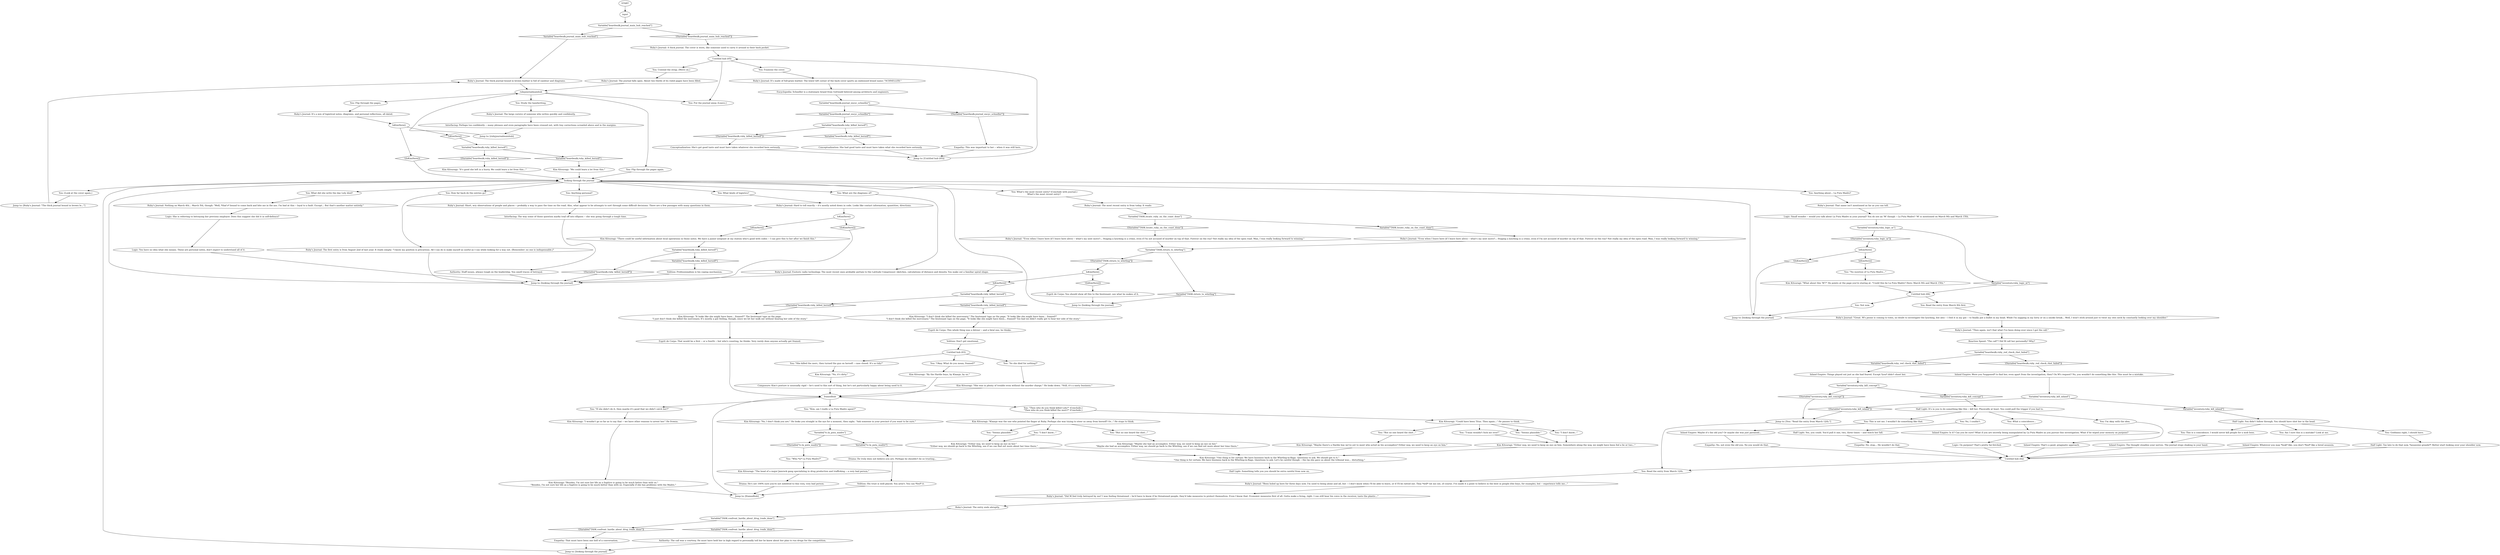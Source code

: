 # INVENTORY / RUBY'S JOURNAL
# Here you can learn about Ruby's involvement with La Puta Madre.
# ==================================================
digraph G {
	  0 [label="START"];
	  1 [label="input"];
	  2 [label="Empathy: No, stop... He wouldn't do that."];
	  3 [label="Kim Kitsuragi: \"Either way, we need to keep an eye on him. Somewhere along the way, we might have been fed a lie or two...\""];
	  4 [label="You: Put the journal away. [Leave.]"];
	  5 [label="Encyclopedia: Schneller is a stationary brand from Gottwald beloved among architects and engineers."];
	  6 [label="Ruby's Journal: The large cursive of someone who writes quickly and confidently."];
	  7 [label="You: What did she write the day Lely died?"];
	  8 [label="You: Read the entry from March 12th."];
	  9 [label="Variable[\"boardwalk.ruby_killed_herself\"]"];
	  10 [label="Variable[\"boardwalk.ruby_killed_herself\"]", shape=diamond];
	  11 [label="!(Variable[\"boardwalk.ruby_killed_herself\"])", shape=diamond];
	  12 [label="framedhub"];
	  13 [label="Kim Kitsuragi: \"Maybe there's a Hardie boy we've yet to meet who acted as his accomplice? Either way, we need to keep an eye on him.\""];
	  14 [label="IsKimHere()"];
	  15 [label="IsKimHere()", shape=diamond];
	  16 [label="!(IsKimHere())", shape=diamond];
	  17 [label="You: \"No mention of La Puta Madre...\""];
	  18 [label="Conceptualization: She's got good taste and must have taken whatever she recorded here seriously."];
	  19 [label="Ruby's Journal: It's a mix of logistical notes, diagrams, and personal reflections, all dated."];
	  20 [label="Ruby's Journal: The first entry is from August 2nd of last year. It reads simply: \"I know my position is precarious. All I can do is make myself as useful as I can while looking for a way out. (Remember: no one is indispensable.)\""];
	  21 [label="Ruby's Journal: Hard to tell exactly -- it's mostly noted down in code. Looks like contact information, quantities, directions."];
	  22 [label="Ruby's Journal: \"Been holed up here for three days now. I'm used to being alone and all, but -- I don't know when I'll be able to leave, or if I'll be ratted out. They *will* rat me out, of course. I've made it a point to believe in the best in people (the boys, for example), but -- experience tells me...\""];
	  23 [label="Ruby's Journal: \"Even when I leave here (if I leave here alive) -- what's my next move?... Staging a lynching is a crime, even if I'm not accused of murder on top of that. Forever on the run? Not really my idea of the open road. Man, I was really looking forward to winning.\""];
	  24 [label="Jump to: [looking through the journal]"];
	  25 [label="Kim Kitsuragi: \"No, it's dirty.\""];
	  26 [label="Kim Kitsuragi: \"I wouldn't go so far as to say that -- we have other reasons to arrest her.\" He frowns."];
	  27 [label="Variable[\"boardwalk.journal_main_hub_reached\"]"];
	  28 [label="Variable[\"boardwalk.journal_main_hub_reached\"]", shape=diamond];
	  29 [label="!(Variable[\"boardwalk.journal_main_hub_reached\"])", shape=diamond];
	  30 [label="Ruby's Journal: The most recent entry is from today. It reads:"];
	  31 [label="IsKimHere()"];
	  32 [label="IsKimHere()", shape=diamond];
	  33 [label="!(IsKimHere())", shape=diamond];
	  34 [label="You: \"T-man wouldn't fuck me over!\""];
	  35 [label="Jump to: [Ruby's Journal: \"The thick journal bound in brown le...\"]"];
	  36 [label="Ruby's Journal: It's made of full-grain leather. The lower left corner of the back cover sports an embossed brand name: \"SCHNELLER.\""];
	  37 [label="Variable[\"inventory.ruby_kill_inland\"]"];
	  38 [label="Variable[\"inventory.ruby_kill_inland\"]", shape=diamond];
	  39 [label="!(Variable[\"inventory.ruby_kill_inland\"])", shape=diamond];
	  40 [label="Empathy: This was important to her -- when it was still hers."];
	  41 [label="You: \"I don't know...\""];
	  42 [label="Kim Kitsuragi: \"We could learn a lot from this.\""];
	  43 [label="Logic: She is referring to betraying her previous employer. Does this suggest she did it in self-defence?"];
	  44 [label="Untitled hub (03)"];
	  45 [label="Half Light: You didn't follow through. You should have shot her in the head."];
	  46 [label="Inland Empire: Is it? Can you be sure? What if you are secretly being manipulated by La Puta Madre as you pursue this investigation. What if he wiped your memory on purpose?"];
	  47 [label="You: This is not me. I wouldn't do something like that."];
	  48 [label="rubyjournalmainhub"];
	  49 [label="You: No, I couldn't."];
	  50 [label="Ruby's Journal: \"Did M feel truly betrayed by me? I was feeling threatened -- he'd have to know if he threatened people, they'd take measures to protect themselves. Even I know that. Economic measures first of all. Gotta make a living, right. I can still hear his voice in the receiver, taste the plastic...\""];
	  51 [label="Variable[\"TASK.locate_ruby_on_the_coast_done\"]"];
	  52 [label="Variable[\"TASK.locate_ruby_on_the_coast_done\"]", shape=diamond];
	  53 [label="!(Variable[\"TASK.locate_ruby_on_the_coast_done\"])", shape=diamond];
	  54 [label="You: \"Seems plausible.\""];
	  55 [label="Kim Kitsuragi: \"Either way, we need to keep an eye on her.\"\n\"Either way, we should go back to the Whirling, see if we can find out more about her time there.\""];
	  56 [label="Logic: On purpose? That's pretty far-fetched."];
	  57 [label="Ruby's Journal: \"Great. M's peone is coming to town, no doubt to investigate the lynching, but also -- I feel it in my gut -- to finally put a bullet in my head. While I'm napping in my lorry or on a smoke break... Well, I won't stick around just to twist my own neck by constantly looking over my shoulder.\""];
	  58 [label="Jump to: [You: \"Read the entry from March 12th.\"]"];
	  59 [label="Half Light: Too late to do that now, *assassino grande*! Better start looking over your shoulder now."];
	  60 [label="Kim Kitsuragi: \"No, I don't think you are.\" He looks you straight in the eye for a moment, then sighs. \"Ask someone in your precinct if you want to be sure.\""];
	  61 [label="You: \"Who *is* La Puta Madre?\""];
	  62 [label="You: \"So she died for nothing?\""];
	  63 [label="You: \"Then who do you think killed Lely?\" (Conclude.)\n\"Then who do you think killed the merc?\" (Conclude.)"];
	  64 [label="You: \"But no one heard the shot...\""];
	  65 [label="Ruby's Journal: The journal falls open. About two thirds of its ruled pages have been filled."];
	  66 [label="Ruby's Journal: Short, wry observations of people and places -- probably a way to pass the time on the road. Also, what appear to be attempts to sort through some difficult decisions. There are a few passages with many questions in them."];
	  67 [label="Jump to: [looking through the journal]"];
	  68 [label="Drama: He truly does not believe you are. Perhaps he shouldn't be so trusting..."];
	  69 [label="Volition: His trust is well placed. You aren't. You can *feel* it."];
	  70 [label="Variable[\"tc.la_puta_madre\"]"];
	  71 [label="Variable[\"tc.la_puta_madre\"]", shape=diamond];
	  72 [label="!(Variable[\"tc.la_puta_madre\"])", shape=diamond];
	  73 [label="You: \"But no one heard the shot...\""];
	  74 [label="Variable[\"TASK.confront_hardie_about_drug_trade_done\"]"];
	  75 [label="Variable[\"TASK.confront_hardie_about_drug_trade_done\"]", shape=diamond];
	  76 [label="!(Variable[\"TASK.confront_hardie_about_drug_trade_done\"])", shape=diamond];
	  77 [label="Jump to: [looking through the journal]"];
	  78 [label="Ruby's Journal: The entry ends abruptly."];
	  79 [label="Logic: You have no idea what she means. These are personal notes, don't expect to understand all of it."];
	  80 [label="Kim Kitsuragi: \"Klaasje was the one who pointed the finger at Ruby. Perhaps she was trying to steer us away from herself? Or...\" He stops to think."];
	  81 [label="Variable[\"boardwalk.ruby_killed_herself\"]"];
	  82 [label="Variable[\"boardwalk.ruby_killed_herself\"]", shape=diamond];
	  83 [label="!(Variable[\"boardwalk.ruby_killed_herself\"])", shape=diamond];
	  84 [label="Volition: Don't get emotional."];
	  85 [label="You: How far back do the entries go?"];
	  86 [label="You: Anything personal?"];
	  87 [label="Kim Kitsuragi: \"There could be useful information about local operations in those notes. We have a junior sergeant at my station who's good with codes -- I can give this to her after we finish this.\""];
	  88 [label="Ruby's Journal: \"Even when I leave here (if I leave here alive) -- what's my next move?... Staging a lynching is a crime, even if I'm not accused of murder on top of that. Forever on the run? Not really my idea of the open road. Man, I was really looking forward to winning.\""];
	  89 [label="Empathy: No, not even the old you. No you would do that."];
	  90 [label="Composure: Kim's posture is unusually rigid -- he's used to this sort of thing, but he's not particularly happy about being used to it."];
	  91 [label="Authority: Staff issues, always tough on the leadership. You smell traces of betrayal."];
	  92 [label="You: Am I sure this is a mistake? Look at me."];
	  93 [label="Authority: The call was a courtesy. He must have held her in high regard to personally tell her he knew about her plan to run drugs for the competition."];
	  95 [label="You: Flip through the pages."];
	  96 [label="Reaction Speed: \"The call\"? Did M call her personally? Why?"];
	  97 [label="You: What kinds of logistics?"];
	  98 [label="You: What's the most recent entry? (Conclude with journal.)\nWhat's the most recent entry? "];
	  99 [label="Inland Empire: Things played out just as she had feared. Except *you* didn't shoot her."];
	  100 [label="Half Light: It's in you to do something like this -- kill her. Physically at least. You could pull the trigger if you had to."];
	  101 [label="Logic: Small wonder -- would you talk about La Puta Madre in your journal? You do see an 'M' though -- La Puta Madre? 'M' is mentioned on March 9th and March 15th."];
	  102 [label="You: Not now."];
	  103 [label="Untitled hub (02)"];
	  104 [label="Empathy: That must have been one hell of a conversation."];
	  105 [label="Ruby's Journal: A thick journal. The cover is worn, like someone used to carry it around in their back pocket."];
	  106 [label="You: What a coincidence..."];
	  107 [label="Kim Kitsuragi: \"The head of a major Jamrock gang specializing in drug production and trafficking -- a very bad person.\""];
	  108 [label="Kim Kitsuragi: \"Could have been Titus. Then again...\" He pauses to think."];
	  109 [label="Kim Kitsuragi: \"It looks like she might have been... framed?\" The lieutenant taps on the page.\n\"I just don't think she killed the mercenary. It's mostly a gut feeling, though, since we let her walk out without hearing her side of the story.\""];
	  110 [label="You: \"She killed the merc, then turned the gun on herself -- case closed. It's so tidy!\""];
	  111 [label="Kim Kitsuragi: \"It's good she left in a hurry. We could learn a lot from this...\""];
	  112 [label="Inland Empire: Whatever you may *look* like, you don't *feel* like a hired assassin."];
	  113 [label="Esprit de Corps: You should show all this to the lieutenant, see what he makes of it."];
	  114 [label="Variable[\"boardwalk.journal_encyc_schneller\"]"];
	  115 [label="Variable[\"boardwalk.journal_encyc_schneller\"]", shape=diamond];
	  116 [label="!(Variable[\"boardwalk.journal_encyc_schneller\"])", shape=diamond];
	  117 [label="You: Read the entry from March 9th first."];
	  118 [label="Variable[\"boardwalk.ruby_red_check_rhet_failed\"]"];
	  119 [label="Variable[\"boardwalk.ruby_red_check_rhet_failed\"]", shape=diamond];
	  120 [label="!(Variable[\"boardwalk.ruby_red_check_rhet_failed\"])", shape=diamond];
	  121 [label="You: Goddamn right, I should have."];
	  122 [label="You: I'm okay with the idea."];
	  123 [label="Half Light: Something tells you you should be extra careful from now on."];
	  124 [label="You: \"Kim, am I really a La Puta Madre agent?\""];
	  125 [label="Kim Kitsuragi: \"She was in plenty of trouble even without the murder charge.\" He looks down. \"Still, it's a nasty business.\""];
	  126 [label="Variable[\"boardwalk.ruby_killed_herself\"]"];
	  127 [label="Variable[\"boardwalk.ruby_killed_herself\"]", shape=diamond];
	  128 [label="!(Variable[\"boardwalk.ruby_killed_herself\"])", shape=diamond];
	  129 [label="Volition: Professionalism is his coping mechanism."];
	  130 [label="Kim Kitsuragi: \"What about this 'M'?\" He points at the page you're staring at. \"Could this be La Puta Madre? Here: March 9th and March 15th.\""];
	  131 [label="Inland Empire: The thought steadies your nerves. The journal stops shaking in your hand."];
	  132 [label="You: Unwind the strap. (Move on.)"];
	  133 [label="You: Study the handwriting."];
	  134 [label="You: Examine the cover."];
	  135 [label="You: Anything about... La Puta Madre?"];
	  136 [label="Ruby's Journal: Esoteric radio technology. The most recent ones probably pertain to the Latitude Compressor: sketches, calculations of distance and density. You make out a familiar spiral shape."];
	  137 [label="Inland Empire: That's a good, pragmatic approach."];
	  138 [label="Kim Kitsuragi: \"Besides, I'm not sure her life as a fugitive is going to be much better than with us.\"\n\"Besides, I'm not sure her life as a fugitive is going to be much better than with us. Especially if she has problems with the Madre.\""];
	  139 [label="Kim Kitsuragi: \"I don't think she killed the mercenary.\" The lieutenant taps on the page. \"It looks like she might have been... framed?\"\n\"I don't think she killed the mercenary.\" The lieutenant taps on the page. \"It looks like she might have been... framed? Too bad we didn't really get to hear her side of the story.\""];
	  140 [label="Variable[\"TASK.return_to_whirling\"]"];
	  141 [label="Variable[\"TASK.return_to_whirling\"]", shape=diamond];
	  142 [label="!(Variable[\"TASK.return_to_whirling\"])", shape=diamond];
	  143 [label="Esprit de Corps: This whole thing was a detour -- and a fatal one, he thinks."];
	  144 [label="Esprit de Corps: That would be a first -- or a fourth -- but who's counting, he thinks. Very rarely does anyone actually get framed."];
	  145 [label="You: \"Okay. What do you mean, framed?\""];
	  146 [label="Untitled hub (05)"];
	  147 [label="Variable[\"boardwalk.ruby_killed_herself\"]"];
	  148 [label="Variable[\"boardwalk.ruby_killed_herself\"]", shape=diamond];
	  149 [label="!(Variable[\"boardwalk.ruby_killed_herself\"])", shape=diamond];
	  150 [label="You: \"If she didn't do it, then maybe it's good that we didn't catch her?\""];
	  151 [label="Jump to: [looking through the journal]"];
	  152 [label="Inland Empire: Maybe it's the old you? Or maybe she was just paranoid..."];
	  153 [label="Variable[\"inventory.ruby_logic_m\"]"];
	  154 [label="Variable[\"inventory.ruby_logic_m\"]", shape=diamond];
	  155 [label="!(Variable[\"inventory.ruby_logic_m\"])", shape=diamond];
	  156 [label="Jump to: [rubyjournalmainhub]"];
	  157 [label="IsKimHere()"];
	  158 [label="IsKimHere()", shape=diamond];
	  159 [label="!(IsKimHere())", shape=diamond];
	  160 [label="You: What are the diagrams of?"];
	  161 [label="Jump to: [framedhub]"];
	  162 [label="Kim Kitsuragi: \"Maybe she had an accomplice. Either way, we need to keep an eye on her.\"\n\"Maybe she had an accomplice. Either way, we should go back to the Whirling, see if we can find out more about her time there.\""];
	  163 [label="Kim Kitsuragi: \"One thing is for certain: We have business back in the Whirling-in-Rags. Questions to ask. We should get to it.\"\n\"One thing is for certain: We have business back in the Whirling-in-Rags. Questions to ask. Let's be careful though -- the tip she gave us about the tribunal was... disturbing.\""];
	  164 [label="You: This is a coincidence. I would never kill people for a mob boss."];
	  165 [label="Kim Kitsuragi: \"By the Hardie boys, by Klaasje, by us.\""];
	  166 [label="You: Flip through the pages again."];
	  167 [label="Ruby's Journal: Nothing on March 4th... March 5th, though: \"Well, *that's* bound to come back and bite me in the ass. I'm bad at this -- loyal to a fault. Except... But that's another matter entirely.\""];
	  168 [label="Half Light: Yes, you could. You'd pull it one, two, three times -- and watch her fall."];
	  169 [label="Drama: He's not 100% sure you're not indebted to this very, very bad person."];
	  170 [label="IsKimHere()"];
	  171 [label="IsKimHere()", shape=diamond];
	  172 [label="!(IsKimHere())", shape=diamond];
	  173 [label="Untitled hub (06)"];
	  174 [label="Ruby's Journal: The thick journal bound in brown leather is full of candour and diagrams."];
	  175 [label="Inland Empire: Were you *supposed* to find her, even apart from the investigation, then? On M's request? No, you wouldn't do something like this. This must be a mistake."];
	  176 [label="Variable[\"inventory.ruby_kill_concept\"]"];
	  177 [label="Variable[\"inventory.ruby_kill_concept\"]", shape=diamond];
	  178 [label="!(Variable[\"inventory.ruby_kill_concept\"])", shape=diamond];
	  179 [label="You: \"Seems plausible.\""];
	  180 [label="You: \"I don't know...\""];
	  181 [label="Interfacing: Perhaps too confidently -- many phrases and even paragraphs have been crossed out, with tiny corrections scrawled above and in the margins."];
	  182 [label="Conceptualization: She had good taste and must have taken what she recorded here seriously."];
	  183 [label="Jump to: [Untitled hub (05)]"];
	  184 [label="looking through the journal"];
	  185 [label="Interfacing: The way some of those question marks trail off into ellipses -- she was going through a tough time."];
	  186 [label="You: (Look at the cover again.)"];
	  187 [label="Ruby's Journal: That name isn't mentioned as far as you can tell."];
	  188 [label="Ruby's Journal: \"Then again, isn't that what I've been doing ever since I got the call.\""];
	  0 -> 1
	  1 -> 27
	  2 -> 103
	  3 -> 163
	  5 -> 114
	  6 -> 181
	  7 -> 167
	  8 -> 22
	  9 -> 10
	  9 -> 11
	  10 -> 182
	  11 -> 18
	  12 -> 124
	  12 -> 150
	  12 -> 63
	  13 -> 163
	  14 -> 16
	  14 -> 15
	  15 -> 17
	  16 -> 151
	  17 -> 130
	  18 -> 183
	  19 -> 31
	  20 -> 67
	  21 -> 157
	  22 -> 50
	  23 -> 140
	  24 -> 184
	  25 -> 90
	  26 -> 138
	  27 -> 28
	  27 -> 29
	  28 -> 174
	  29 -> 105
	  30 -> 51
	  31 -> 32
	  31 -> 33
	  32 -> 81
	  33 -> 184
	  34 -> 3
	  35 -> 174
	  36 -> 5
	  37 -> 38
	  37 -> 39
	  38 -> 45
	  39 -> 58
	  40 -> 183
	  41 -> 55
	  42 -> 184
	  43 -> 79
	  44 -> 145
	  44 -> 110
	  44 -> 62
	  45 -> 121
	  45 -> 164
	  45 -> 92
	  46 -> 56
	  47 -> 152
	  48 -> 4
	  48 -> 133
	  48 -> 166
	  48 -> 95
	  49 -> 168
	  50 -> 78
	  51 -> 52
	  51 -> 53
	  52 -> 23
	  53 -> 88
	  54 -> 55
	  55 -> 163
	  56 -> 103
	  57 -> 188
	  58 -> 8
	  59 -> 103
	  60 -> 70
	  61 -> 107
	  62 -> 125
	  63 -> 80
	  63 -> 108
	  64 -> 162
	  65 -> 48
	  66 -> 185
	  67 -> 184
	  68 -> 69
	  69 -> 161
	  70 -> 72
	  70 -> 71
	  71 -> 68
	  72 -> 61
	  73 -> 13
	  74 -> 75
	  74 -> 76
	  75 -> 93
	  76 -> 104
	  77 -> 184
	  78 -> 74
	  79 -> 67
	  80 -> 64
	  80 -> 41
	  80 -> 54
	  81 -> 82
	  81 -> 83
	  82 -> 42
	  83 -> 111
	  84 -> 44
	  85 -> 20
	  86 -> 66
	  87 -> 126
	  88 -> 140
	  89 -> 103
	  90 -> 12
	  91 -> 67
	  92 -> 112
	  93 -> 77
	  95 -> 19
	  96 -> 118
	  97 -> 21
	  98 -> 30
	  99 -> 176
	  100 -> 49
	  100 -> 106
	  100 -> 122
	  100 -> 47
	  101 -> 153
	  102 -> 151
	  103 -> 8
	  104 -> 77
	  105 -> 146
	  106 -> 46
	  107 -> 169
	  108 -> 73
	  108 -> 34
	  108 -> 179
	  108 -> 180
	  109 -> 144
	  110 -> 25
	  111 -> 184
	  112 -> 103
	  113 -> 24
	  114 -> 115
	  114 -> 116
	  115 -> 9
	  116 -> 40
	  117 -> 57
	  118 -> 120
	  118 -> 119
	  119 -> 99
	  120 -> 175
	  121 -> 59
	  122 -> 137
	  124 -> 60
	  125 -> 12
	  126 -> 128
	  126 -> 127
	  127 -> 129
	  128 -> 67
	  129 -> 67
	  130 -> 173
	  131 -> 103
	  132 -> 65
	  133 -> 6
	  134 -> 36
	  135 -> 187
	  136 -> 67
	  137 -> 103
	  138 -> 161
	  139 -> 143
	  140 -> 141
	  140 -> 142
	  141 -> 24
	  142 -> 170
	  143 -> 84
	  144 -> 12
	  145 -> 165
	  146 -> 132
	  146 -> 4
	  146 -> 134
	  147 -> 148
	  147 -> 149
	  148 -> 139
	  149 -> 109
	  150 -> 26
	  151 -> 184
	  152 -> 89
	  153 -> 154
	  153 -> 155
	  154 -> 173
	  155 -> 14
	  156 -> 48
	  157 -> 158
	  157 -> 159
	  158 -> 87
	  159 -> 67
	  160 -> 136
	  161 -> 12
	  162 -> 163
	  163 -> 123
	  164 -> 131
	  165 -> 12
	  166 -> 184
	  167 -> 43
	  168 -> 2
	  169 -> 161
	  170 -> 171
	  170 -> 172
	  171 -> 147
	  172 -> 113
	  173 -> 117
	  173 -> 102
	  174 -> 48
	  175 -> 37
	  176 -> 177
	  176 -> 178
	  177 -> 100
	  178 -> 58
	  179 -> 3
	  180 -> 3
	  181 -> 156
	  182 -> 183
	  183 -> 146
	  184 -> 160
	  184 -> 97
	  184 -> 98
	  184 -> 7
	  184 -> 135
	  184 -> 85
	  184 -> 86
	  184 -> 186
	  185 -> 91
	  186 -> 35
	  187 -> 101
	  188 -> 96
}

